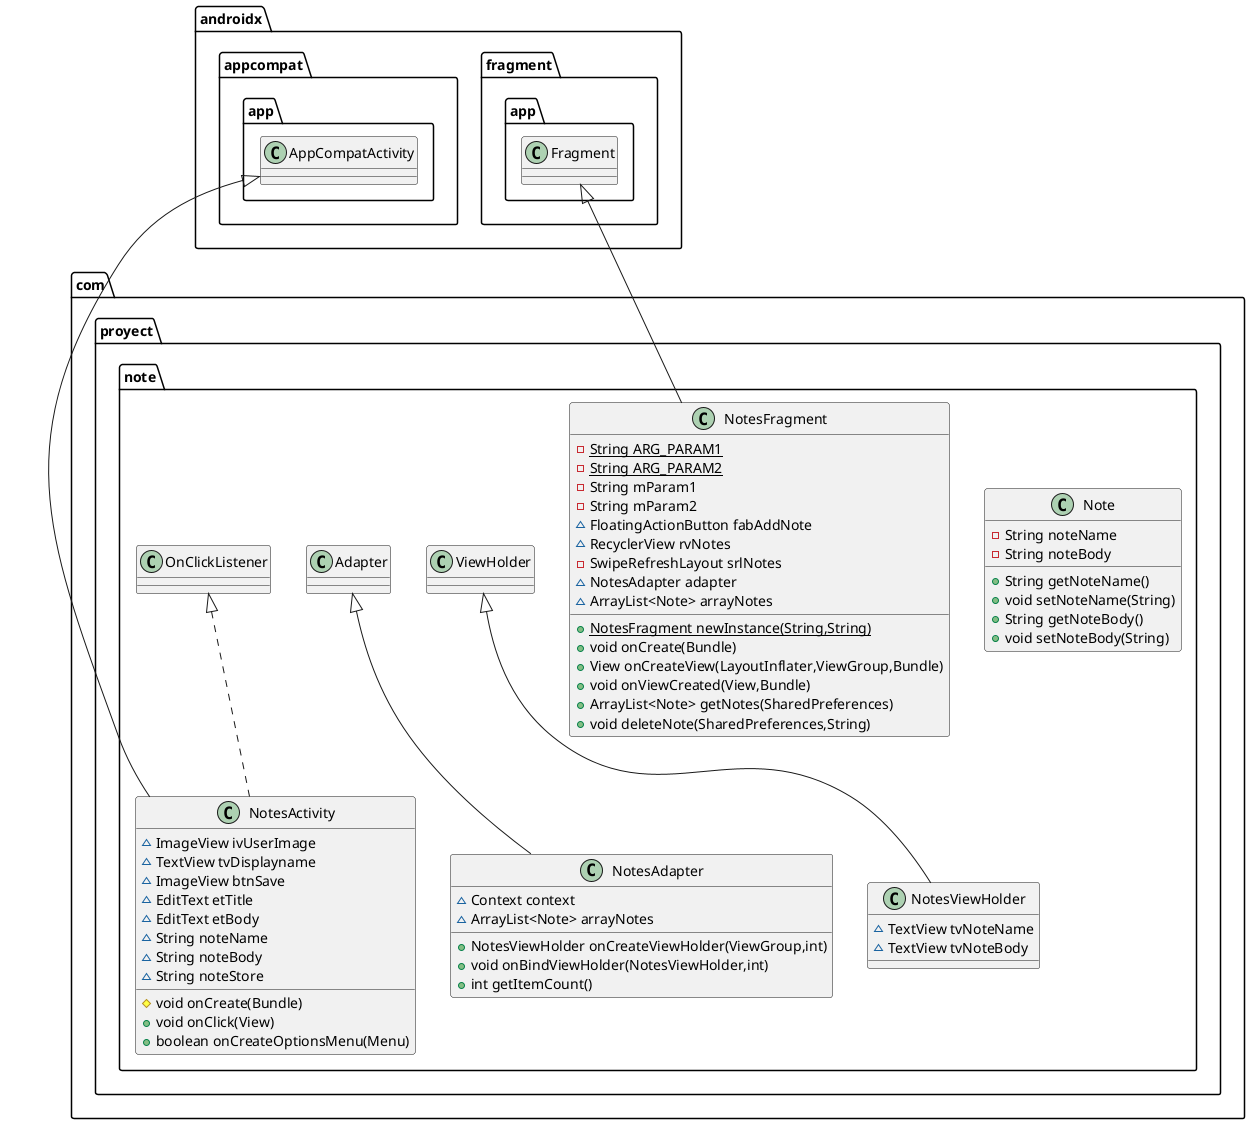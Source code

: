 @startuml
class com.proyect.note.Note {
- String noteName
- String noteBody
+ String getNoteName()
+ void setNoteName(String)
+ String getNoteBody()
+ void setNoteBody(String)
}


class com.proyect.note.NotesViewHolder {
~ TextView tvNoteName
~ TextView tvNoteBody
}

class com.proyect.note.NotesAdapter {
~ Context context
~ ArrayList<Note> arrayNotes
+ NotesViewHolder onCreateViewHolder(ViewGroup,int)
+ void onBindViewHolder(NotesViewHolder,int)
+ int getItemCount()
}


class com.proyect.note.NotesActivity {
~ ImageView ivUserImage
~ TextView tvDisplayname
~ ImageView btnSave
~ EditText etTitle
~ EditText etBody
~ String noteName
~ String noteBody
~ String noteStore
# void onCreate(Bundle)
+ void onClick(View)
+ boolean onCreateOptionsMenu(Menu)
}


class com.proyect.note.NotesFragment {
- {static} String ARG_PARAM1
- {static} String ARG_PARAM2
- String mParam1
- String mParam2
~ FloatingActionButton fabAddNote
~ RecyclerView rvNotes
- SwipeRefreshLayout srlNotes
~ NotesAdapter adapter
~ ArrayList<Note> arrayNotes
+ {static} NotesFragment newInstance(String,String)
+ void onCreate(Bundle)
+ View onCreateView(LayoutInflater,ViewGroup,Bundle)
+ void onViewCreated(View,Bundle)
+ ArrayList<Note> getNotes(SharedPreferences)
+ void deleteNote(SharedPreferences,String)
}




com.proyect.note.ViewHolder <|-- com.proyect.note.NotesViewHolder
com.proyect.note.Adapter <|-- com.proyect.note.NotesAdapter
com.proyect.note.OnClickListener <|.. com.proyect.note.NotesActivity
androidx.appcompat.app.AppCompatActivity <|-- com.proyect.note.NotesActivity
androidx.fragment.app.Fragment <|-- com.proyect.note.NotesFragment
@enduml